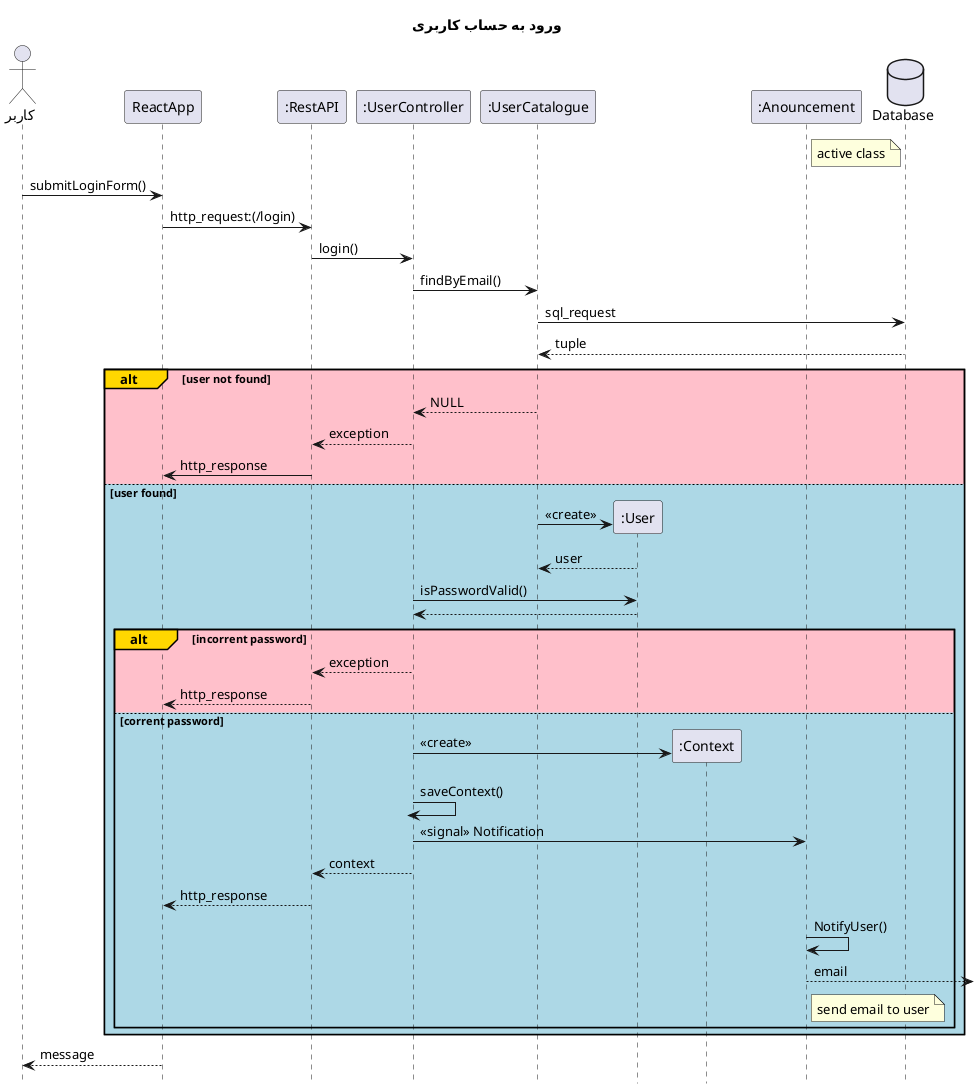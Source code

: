 @startuml login
hide footbox
title "ورود به حساب کاربری"
actor       کاربر as user
participant ReactApp
participant ":RestAPI" as RestAPI
participant ":UserController" as UserController
participant ":UserCatalogue" as UserCatalogue
participant ":User" as User
participant ":Context" as Context
participant ":Anouncement" as Anouncement
database Database
note right of Anouncement
    active class
end note

user -> ReactApp: submitLoginForm()
ReactApp -> RestAPI: http_request:(/login)
RestAPI -> UserController: login()
deactivate RestAPI
UserController -> UserCatalogue: findByEmail()
UserCatalogue -> Database: sql_request
return tuple


alt#Gold #Pink user not found

    UserCatalogue --> UserController: NULL
    UserController --> RestAPI: exception
    RestAPI -> ReactApp: http_response


else #LightBlue user found
    
    UserCatalogue -> User **: <<create>>
    return user
    UserController -> User : isPasswordValid()
    return

    alt#Gold #Pink incorrent password

        UserController --> RestAPI: exception
        RestAPI --> ReactApp: http_response

    else #LightBlue corrent password

        UserController -> Context **: <<create>>
        UserController -> UserController: saveContext()
        deactivate UserController
        UserController -> Anouncement : <<signal>> Notification
        UserController --> RestAPI: context
        RestAPI --> ReactApp: http_response
        deactivate UserController
        Anouncement -> Anouncement: NotifyUser()
        Anouncement --> : email
        deactivate Anouncement
        note right of Anouncement
            send email to user
        end note
    end

end

ReactApp --> user: message
@enduml
